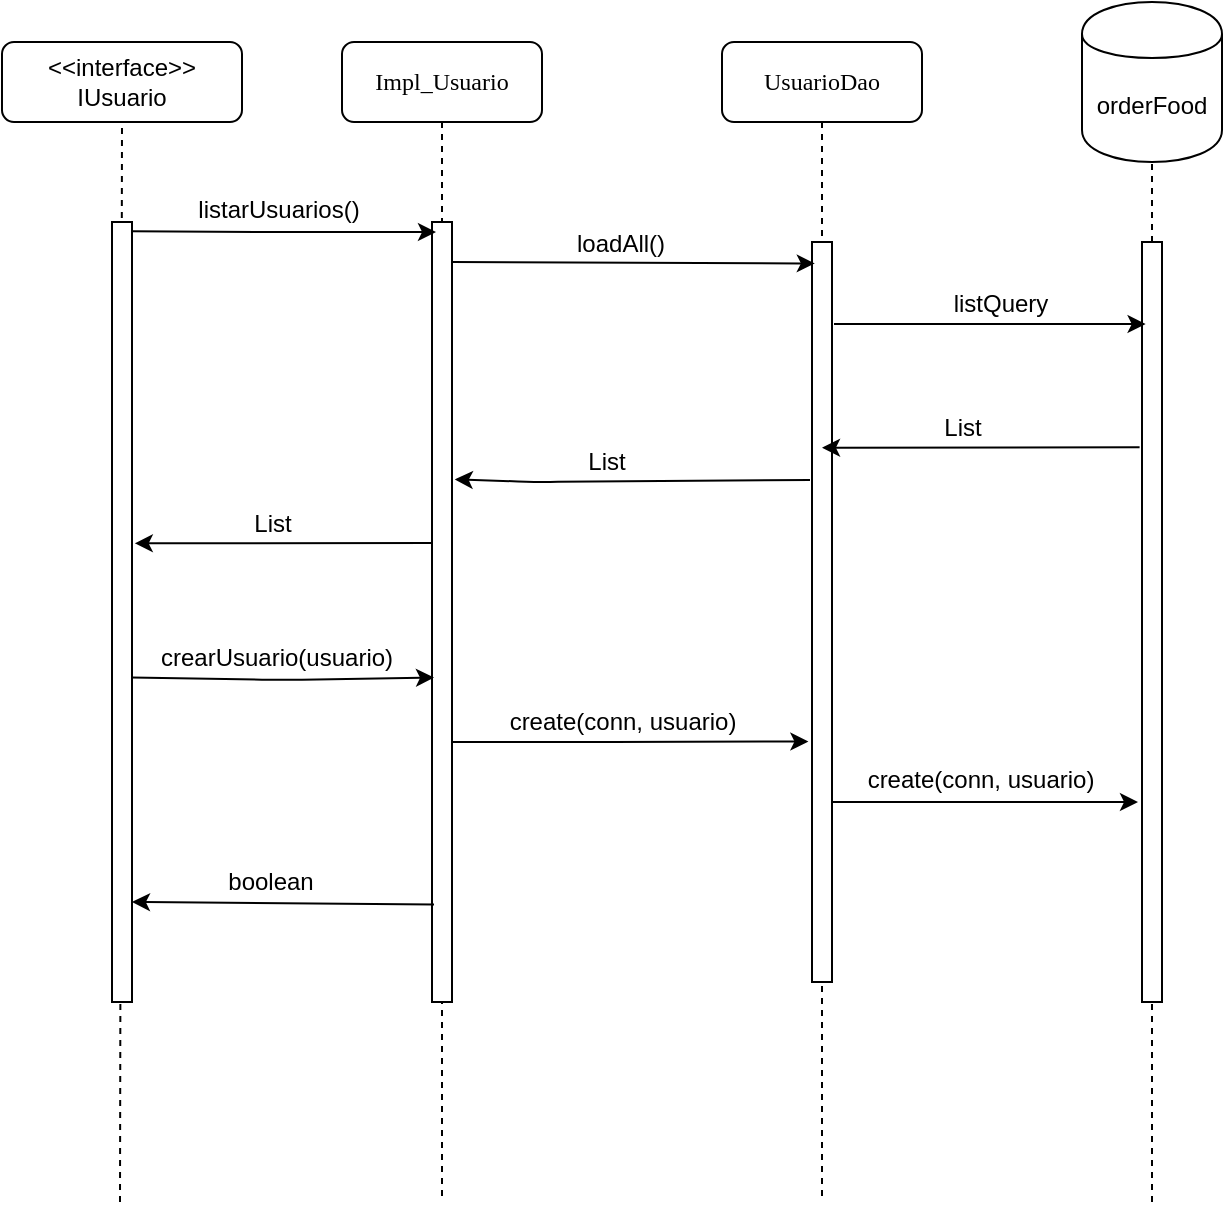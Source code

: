 <mxfile version="10.6.7" type="github"><diagram name="Page-1" id="13e1069c-82ec-6db2-03f1-153e76fe0fe0"><mxGraphModel dx="1010" dy="588" grid="1" gridSize="10" guides="1" tooltips="1" connect="1" arrows="1" fold="1" page="1" pageScale="1" pageWidth="1100" pageHeight="850" background="#ffffff" math="0" shadow="0"><root><mxCell id="0"/><mxCell id="1" parent="0"/><mxCell id="YxiKRlJG0nFlaMLjbtRi-1" value="Impl_Usuario&lt;br&gt;" style="shape=umlLifeline;perimeter=lifelinePerimeter;whiteSpace=wrap;html=1;container=1;collapsible=0;recursiveResize=0;outlineConnect=0;rounded=1;shadow=0;comic=0;labelBackgroundColor=none;strokeColor=#000000;strokeWidth=1;fillColor=#FFFFFF;fontFamily=Verdana;fontSize=12;fontColor=#000000;align=center;" vertex="1" parent="1"><mxGeometry x="240" y="80" width="100" height="580" as="geometry"/></mxCell><mxCell id="YxiKRlJG0nFlaMLjbtRi-2" value="" style="html=1;points=[];perimeter=orthogonalPerimeter;rounded=0;shadow=0;comic=0;labelBackgroundColor=none;strokeColor=#000000;strokeWidth=1;fillColor=#FFFFFF;fontFamily=Verdana;fontSize=12;fontColor=#000000;align=center;" vertex="1" parent="YxiKRlJG0nFlaMLjbtRi-1"><mxGeometry x="45" y="90" width="10" height="390" as="geometry"/></mxCell><mxCell id="YxiKRlJG0nFlaMLjbtRi-3" value="UsuarioDao" style="shape=umlLifeline;perimeter=lifelinePerimeter;whiteSpace=wrap;html=1;container=1;collapsible=0;recursiveResize=0;outlineConnect=0;rounded=1;shadow=0;comic=0;labelBackgroundColor=none;strokeColor=#000000;strokeWidth=1;fillColor=#FFFFFF;fontFamily=Verdana;fontSize=12;fontColor=#000000;align=center;" vertex="1" parent="1"><mxGeometry x="430" y="80" width="100" height="580" as="geometry"/></mxCell><mxCell id="YxiKRlJG0nFlaMLjbtRi-4" value="" style="html=1;points=[];perimeter=orthogonalPerimeter;rounded=0;shadow=0;comic=0;labelBackgroundColor=none;strokeColor=#000000;strokeWidth=1;fillColor=#FFFFFF;fontFamily=Verdana;fontSize=12;fontColor=#000000;align=center;" vertex="1" parent="YxiKRlJG0nFlaMLjbtRi-3"><mxGeometry x="45" y="100" width="10" height="370" as="geometry"/></mxCell><mxCell id="YxiKRlJG0nFlaMLjbtRi-5" value="" style="endArrow=none;dashed=1;html=1;entryX=0.5;entryY=1;entryDx=0;entryDy=0;" edge="1" parent="1" target="YxiKRlJG0nFlaMLjbtRi-20"><mxGeometry width="50" height="50" relative="1" as="geometry"><mxPoint x="129" y="660" as="sourcePoint"/><mxPoint x="130" y="160" as="targetPoint"/></mxGeometry></mxCell><mxCell id="YxiKRlJG0nFlaMLjbtRi-6" value="" style="endArrow=classic;html=1;exitX=0.98;exitY=0.012;exitDx=0;exitDy=0;exitPerimeter=0;" edge="1" parent="1" source="YxiKRlJG0nFlaMLjbtRi-29"><mxGeometry width="50" height="50" relative="1" as="geometry"><mxPoint x="140" y="175" as="sourcePoint"/><mxPoint x="287" y="175" as="targetPoint"/><Array as="points"><mxPoint x="210" y="175"/></Array></mxGeometry></mxCell><mxCell id="YxiKRlJG0nFlaMLjbtRi-7" value="listarUsuarios()" style="text;html=1;resizable=0;points=[];align=center;verticalAlign=middle;labelBackgroundColor=#ffffff;" vertex="1" connectable="0" parent="YxiKRlJG0nFlaMLjbtRi-6"><mxGeometry x="0.235" y="3" relative="1" as="geometry"><mxPoint x="-21" y="-8" as="offset"/></mxGeometry></mxCell><mxCell id="YxiKRlJG0nFlaMLjbtRi-8" value="" style="endArrow=classic;html=1;entryX=0.14;entryY=0.029;entryDx=0;entryDy=0;entryPerimeter=0;" edge="1" parent="1" target="YxiKRlJG0nFlaMLjbtRi-4"><mxGeometry width="50" height="50" relative="1" as="geometry"><mxPoint x="295" y="190" as="sourcePoint"/><mxPoint x="440" y="189" as="targetPoint"/></mxGeometry></mxCell><mxCell id="YxiKRlJG0nFlaMLjbtRi-9" value="loadAll()" style="text;html=1;resizable=0;points=[];align=center;verticalAlign=middle;labelBackgroundColor=#ffffff;" vertex="1" connectable="0" parent="YxiKRlJG0nFlaMLjbtRi-8"><mxGeometry x="0.443" y="-3" relative="1" as="geometry"><mxPoint x="-47" y="-12.5" as="offset"/></mxGeometry></mxCell><mxCell id="YxiKRlJG0nFlaMLjbtRi-10" value="" style="endArrow=classic;html=1;exitX=0.98;exitY=0.584;exitDx=0;exitDy=0;exitPerimeter=0;entryX=0.1;entryY=0.584;entryDx=0;entryDy=0;entryPerimeter=0;" edge="1" parent="1" source="YxiKRlJG0nFlaMLjbtRi-29" target="YxiKRlJG0nFlaMLjbtRi-2"><mxGeometry width="50" height="50" relative="1" as="geometry"><mxPoint x="130" y="399" as="sourcePoint"/><mxPoint x="287" y="399" as="targetPoint"/><Array as="points"><mxPoint x="210" y="399"/></Array></mxGeometry></mxCell><mxCell id="YxiKRlJG0nFlaMLjbtRi-11" value="crearUsuario(usuario)" style="text;html=1;resizable=0;points=[];align=center;verticalAlign=middle;labelBackgroundColor=#ffffff;" vertex="1" connectable="0" parent="YxiKRlJG0nFlaMLjbtRi-10"><mxGeometry x="0.235" y="3" relative="1" as="geometry"><mxPoint x="-21" y="-8" as="offset"/></mxGeometry></mxCell><mxCell id="YxiKRlJG0nFlaMLjbtRi-12" value="" style="endArrow=classic;html=1;entryX=-0.18;entryY=0.675;entryDx=0;entryDy=0;entryPerimeter=0;" edge="1" parent="1" target="YxiKRlJG0nFlaMLjbtRi-4"><mxGeometry width="50" height="50" relative="1" as="geometry"><mxPoint x="295" y="430" as="sourcePoint"/><mxPoint x="460" y="432" as="targetPoint"/><Array as="points"><mxPoint x="365" y="430"/></Array></mxGeometry></mxCell><mxCell id="YxiKRlJG0nFlaMLjbtRi-13" value="create(conn, usuario)" style="text;html=1;resizable=0;points=[];align=center;verticalAlign=middle;labelBackgroundColor=#ffffff;" vertex="1" connectable="0" parent="YxiKRlJG0nFlaMLjbtRi-12"><mxGeometry x="0.235" y="3" relative="1" as="geometry"><mxPoint x="-25" y="-7" as="offset"/></mxGeometry></mxCell><mxCell id="YxiKRlJG0nFlaMLjbtRi-14" value="" style="endArrow=classic;html=1;entryX=1.14;entryY=0.921;entryDx=0;entryDy=0;entryPerimeter=0;exitX=0.1;exitY=0.875;exitDx=0;exitDy=0;exitPerimeter=0;" edge="1" parent="1" source="YxiKRlJG0nFlaMLjbtRi-2"><mxGeometry width="50" height="50" relative="1" as="geometry"><mxPoint x="280" y="510" as="sourcePoint"/><mxPoint x="135" y="510" as="targetPoint"/><Array as="points"/></mxGeometry></mxCell><mxCell id="YxiKRlJG0nFlaMLjbtRi-15" value="boolean" style="text;html=1;resizable=0;points=[];align=center;verticalAlign=middle;labelBackgroundColor=#ffffff;" vertex="1" connectable="0" parent="YxiKRlJG0nFlaMLjbtRi-14"><mxGeometry x="0.621" y="-43" relative="1" as="geometry"><mxPoint x="40" y="33" as="offset"/></mxGeometry></mxCell><mxCell id="YxiKRlJG0nFlaMLjbtRi-16" value="orderFood" style="shape=cylinder;whiteSpace=wrap;html=1;boundedLbl=1;backgroundOutline=1;" vertex="1" parent="1"><mxGeometry x="610" y="60" width="70" height="80" as="geometry"/></mxCell><mxCell id="YxiKRlJG0nFlaMLjbtRi-17" value="" style="endArrow=none;dashed=1;html=1;entryX=0.5;entryY=1;entryDx=0;entryDy=0;" edge="1" parent="1" source="YxiKRlJG0nFlaMLjbtRi-18" target="YxiKRlJG0nFlaMLjbtRi-16"><mxGeometry width="50" height="50" relative="1" as="geometry"><mxPoint x="645" y="660" as="sourcePoint"/><mxPoint x="675" y="140" as="targetPoint"/></mxGeometry></mxCell><mxCell id="YxiKRlJG0nFlaMLjbtRi-18" value="" style="html=1;points=[];perimeter=orthogonalPerimeter;rounded=0;shadow=0;comic=0;labelBackgroundColor=none;strokeColor=#000000;strokeWidth=1;fillColor=#FFFFFF;fontFamily=Verdana;fontSize=12;fontColor=#000000;align=center;" vertex="1" parent="1"><mxGeometry x="640" y="180" width="10" height="380" as="geometry"/></mxCell><mxCell id="YxiKRlJG0nFlaMLjbtRi-19" value="" style="endArrow=none;dashed=1;html=1;entryX=0.5;entryY=1;entryDx=0;entryDy=0;" edge="1" parent="1" target="YxiKRlJG0nFlaMLjbtRi-18"><mxGeometry width="50" height="50" relative="1" as="geometry"><mxPoint x="645" y="660" as="sourcePoint"/><mxPoint x="645" y="140" as="targetPoint"/></mxGeometry></mxCell><mxCell id="YxiKRlJG0nFlaMLjbtRi-20" value="&amp;lt;&amp;lt;interface&amp;gt;&amp;gt;&lt;br&gt;IUsuario&lt;br&gt;" style="rounded=1;whiteSpace=wrap;html=1;" vertex="1" parent="1"><mxGeometry x="70" y="80" width="120" height="40" as="geometry"/></mxCell><mxCell id="YxiKRlJG0nFlaMLjbtRi-21" value="" style="endArrow=classic;html=1;entryX=0.18;entryY=0.108;entryDx=0;entryDy=0;entryPerimeter=0;" edge="1" parent="1" target="YxiKRlJG0nFlaMLjbtRi-18"><mxGeometry width="50" height="50" relative="1" as="geometry"><mxPoint x="486" y="221" as="sourcePoint"/><mxPoint x="580" y="221" as="targetPoint"/></mxGeometry></mxCell><mxCell id="YxiKRlJG0nFlaMLjbtRi-22" value="listQuery" style="text;html=1;resizable=0;points=[];align=center;verticalAlign=middle;labelBackgroundColor=#ffffff;" vertex="1" connectable="0" parent="YxiKRlJG0nFlaMLjbtRi-21"><mxGeometry x="0.443" y="-3" relative="1" as="geometry"><mxPoint x="-30" y="-13.5" as="offset"/></mxGeometry></mxCell><mxCell id="YxiKRlJG0nFlaMLjbtRi-23" value="" style="endArrow=classic;html=1;entryX=1.14;entryY=0.33;entryDx=0;entryDy=0;entryPerimeter=0;" edge="1" parent="1" target="YxiKRlJG0nFlaMLjbtRi-2"><mxGeometry width="50" height="50" relative="1" as="geometry"><mxPoint x="474" y="299" as="sourcePoint"/><mxPoint x="300" y="299" as="targetPoint"/><Array as="points"><mxPoint x="338" y="300"/></Array></mxGeometry></mxCell><mxCell id="YxiKRlJG0nFlaMLjbtRi-24" value="List" style="text;html=1;resizable=0;points=[];align=center;verticalAlign=middle;labelBackgroundColor=#ffffff;" vertex="1" connectable="0" parent="YxiKRlJG0nFlaMLjbtRi-23"><mxGeometry x="0.621" y="-43" relative="1" as="geometry"><mxPoint x="40" y="33" as="offset"/></mxGeometry></mxCell><mxCell id="YxiKRlJG0nFlaMLjbtRi-25" value="" style="endArrow=classic;html=1;exitX=0.18;exitY=0.818;exitDx=0;exitDy=0;exitPerimeter=0;entryX=1.14;entryY=0.412;entryDx=0;entryDy=0;entryPerimeter=0;" edge="1" parent="1" target="YxiKRlJG0nFlaMLjbtRi-29"><mxGeometry width="50" height="50" relative="1" as="geometry"><mxPoint x="285" y="330.5" as="sourcePoint"/><mxPoint x="134" y="330" as="targetPoint"/><Array as="points"/></mxGeometry></mxCell><mxCell id="YxiKRlJG0nFlaMLjbtRi-26" value="List" style="text;html=1;resizable=0;points=[];align=center;verticalAlign=middle;labelBackgroundColor=#ffffff;" vertex="1" connectable="0" parent="YxiKRlJG0nFlaMLjbtRi-25"><mxGeometry x="0.621" y="-43" relative="1" as="geometry"><mxPoint x="40" y="33" as="offset"/></mxGeometry></mxCell><mxCell id="YxiKRlJG0nFlaMLjbtRi-27" value="" style="endArrow=classic;html=1;exitX=-0.12;exitY=0.27;exitDx=0;exitDy=0;exitPerimeter=0;entryX=0.5;entryY=0.278;entryDx=0;entryDy=0;entryPerimeter=0;" edge="1" parent="1" source="YxiKRlJG0nFlaMLjbtRi-18" target="YxiKRlJG0nFlaMLjbtRi-4"><mxGeometry width="50" height="50" relative="1" as="geometry"><mxPoint x="636" y="281" as="sourcePoint"/><mxPoint x="490" y="283" as="targetPoint"/><Array as="points"/></mxGeometry></mxCell><mxCell id="YxiKRlJG0nFlaMLjbtRi-28" value="List" style="text;html=1;resizable=0;points=[];align=center;verticalAlign=middle;labelBackgroundColor=#ffffff;" vertex="1" connectable="0" parent="YxiKRlJG0nFlaMLjbtRi-27"><mxGeometry x="0.621" y="-43" relative="1" as="geometry"><mxPoint x="40" y="33" as="offset"/></mxGeometry></mxCell><mxCell id="YxiKRlJG0nFlaMLjbtRi-29" value="" style="html=1;points=[];perimeter=orthogonalPerimeter;rounded=0;shadow=0;comic=0;labelBackgroundColor=none;strokeColor=#000000;strokeWidth=1;fillColor=#FFFFFF;fontFamily=Verdana;fontSize=12;fontColor=#000000;align=center;" vertex="1" parent="1"><mxGeometry x="125" y="170" width="10" height="390" as="geometry"/></mxCell><mxCell id="YxiKRlJG0nFlaMLjbtRi-30" value="" style="endArrow=classic;html=1;exitX=0.98;exitY=0.584;exitDx=0;exitDy=0;exitPerimeter=0;" edge="1" parent="1"><mxGeometry width="50" height="50" relative="1" as="geometry"><mxPoint x="485" y="460" as="sourcePoint"/><mxPoint x="638" y="460" as="targetPoint"/><Array as="points"/></mxGeometry></mxCell><mxCell id="YxiKRlJG0nFlaMLjbtRi-31" value="create(conn, usuario)" style="text;html=1;resizable=0;points=[];align=center;verticalAlign=middle;labelBackgroundColor=#ffffff;" vertex="1" connectable="0" parent="YxiKRlJG0nFlaMLjbtRi-30"><mxGeometry x="0.235" y="3" relative="1" as="geometry"><mxPoint x="-21" y="-8" as="offset"/></mxGeometry></mxCell></root></mxGraphModel></diagram></mxfile>